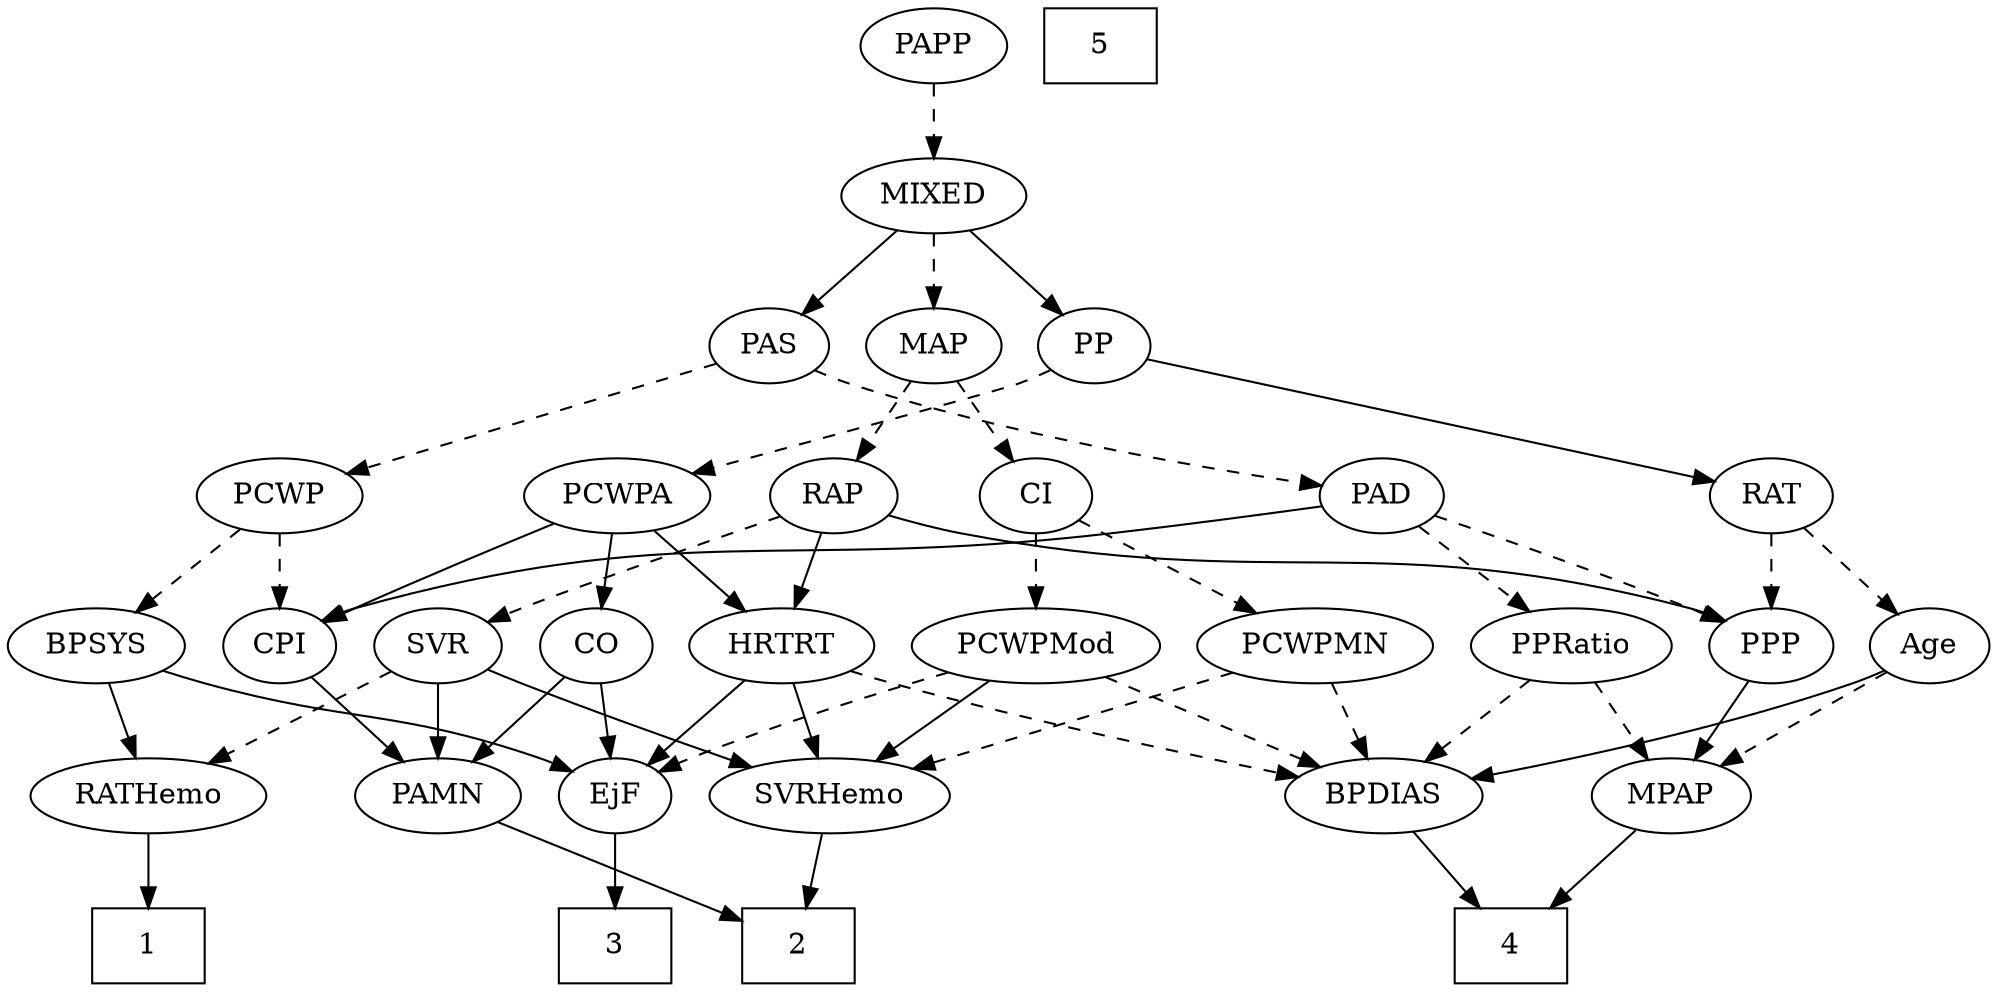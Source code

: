 strict digraph {
	graph [bb="0,0,873.7,468"];
	node [label="\N"];
	1	[height=0.5,
		pos="69.697,18",
		shape=box,
		width=0.75];
	2	[height=0.5,
		pos="327.7,18",
		shape=box,
		width=0.75];
	3	[height=0.5,
		pos="194.7,18",
		shape=box,
		width=0.75];
	4	[height=0.5,
		pos="662.7,18",
		shape=box,
		width=0.75];
	5	[height=0.5,
		pos="453.7,450",
		shape=box,
		width=0.75];
	Age	[height=0.5,
		pos="846.7,162",
		width=0.75];
	MPAP	[height=0.5,
		pos="731.7,90",
		width=0.97491];
	Age -> MPAP	[pos="e,753.36,104.19 827.45,149.28 809.62,138.43 782.83,122.12 762.11,109.51",
		style=dashed];
	BPDIAS	[height=0.5,
		pos="608.7,90",
		width=1.1735];
	Age -> BPDIAS	[pos="e,646.19,98.658 825.65,150.27 820.81,148.02 815.63,145.8 810.7,144 758.92,125.16 697.43,110.01 656.01,100.81",
		style=solid];
	EjF	[height=0.5,
		pos="194.7,90",
		width=0.75];
	EjF -> 3	[pos="e,194.7,36.104 194.7,71.697 194.7,63.983 194.7,54.712 194.7,46.112",
		style=solid];
	RAP	[height=0.5,
		pos="279.7,234",
		width=0.77632];
	SVR	[height=0.5,
		pos="121.7,162",
		width=0.77632];
	RAP -> SVR	[pos="e,143.96,173.34 257.43,222.66 252.59,220.44 247.48,218.12 242.7,216 205.57,199.52 195.82,196.48 158.7,180 156.9,179.2 155.06,178.38 \
153.21,177.55",
		style=dashed];
	PPP	[height=0.5,
		pos="774.7,162",
		width=0.75];
	RAP -> PPP	[pos="e,754.24,174.19 300.75,221.81 305.85,219.53 311.37,217.41 316.7,216 498.71,167.99 556.94,228.96 738.7,180 740.65,179.47 742.62,178.85 \
744.59,178.15",
		style=solid];
	HRTRT	[height=0.5,
		pos="279.7,162",
		width=1.1013];
	RAP -> HRTRT	[pos="e,279.7,180.1 279.7,215.7 279.7,207.98 279.7,198.71 279.7,190.11",
		style=solid];
	MIXED	[height=0.5,
		pos="376.7,378",
		width=1.1193];
	PAS	[height=0.5,
		pos="300.7,306",
		width=0.75];
	MIXED -> PAS	[pos="e,315.97,321.07 359.83,361.46 349.17,351.65 335.26,338.83 323.61,328.1",
		style=solid];
	MAP	[height=0.5,
		pos="376.7,306",
		width=0.84854];
	MIXED -> MAP	[pos="e,376.7,324.1 376.7,359.7 376.7,351.98 376.7,342.71 376.7,334.11",
		style=dashed];
	PP	[height=0.5,
		pos="452.7,306",
		width=0.75];
	MIXED -> PP	[pos="e,437.43,321.07 393.56,361.46 404.22,351.65 418.14,338.83 429.79,328.1",
		style=solid];
	MPAP -> 4	[pos="e,679.91,36.461 716.38,73.465 707.78,64.734 696.84,53.635 687.08,43.737",
		style=solid];
	BPSYS	[height=0.5,
		pos="37.697,162",
		width=1.0471];
	BPSYS -> EjF	[pos="e,172.51,100.89 64.33,149.13 91.683,136.93 134.24,117.95 163.24,105.03",
		style=solid];
	RATHemo	[height=0.5,
		pos="69.697,90",
		width=1.3721];
	BPSYS -> RATHemo	[pos="e,62.022,107.79 45.443,144.05 49.138,135.97 53.641,126.12 57.76,117.11",
		style=solid];
	PAD	[height=0.5,
		pos="612.7,234",
		width=0.79437];
	CPI	[height=0.5,
		pos="364.7,162",
		width=0.75];
	PAD -> CPI	[pos="e,385.73,173.77 585.42,227.97 544.56,220.03 465.36,203.1 400.7,180 398.84,179.34 396.95,178.61 395.06,177.84",
		style=solid];
	PAD -> PPP	[pos="e,753.45,173.22 636.05,223.53 661.44,213.15 703.15,195.86 738.7,180 740.5,179.2 742.34,178.36 744.2,177.51",
		style=dashed];
	PPRatio	[height=0.5,
		pos="689.7,162",
		width=1.1013];
	PAD -> PPRatio	[pos="e,672.8,178.36 628.28,218.83 638.88,209.2 653.12,196.25 665.22,185.25",
		style=dashed];
	CO	[height=0.5,
		pos="194.7,162",
		width=0.75];
	CO -> EjF	[pos="e,194.7,108.1 194.7,143.7 194.7,135.98 194.7,126.71 194.7,118.11",
		style=solid];
	PAMN	[height=0.5,
		pos="275.7,90",
		width=1.011];
	CO -> PAMN	[pos="e,258.32,106.01 210.7,147.17 222.08,137.34 237.59,123.93 250.6,112.69",
		style=solid];
	PAS -> PAD	[pos="e,585.06,239.4 321.27,294.2 326.23,291.9 331.57,289.67 336.7,288 380.53,273.7 510.05,251.63 574.86,241.05",
		style=dashed];
	PCWP	[height=0.5,
		pos="198.7,234",
		width=0.97491];
	PAS -> PCWP	[pos="e,218.87,248.85 282.46,292.49 267.1,281.94 244.85,266.68 227.15,254.53",
		style=dashed];
	PAMN -> 2	[pos="e,314.98,36.124 287.76,72.765 294.01,64.354 301.78,53.89 308.8,44.436",
		style=solid];
	RATHemo -> 1	[pos="e,69.697,36.104 69.697,71.697 69.697,63.983 69.697,54.712 69.697,46.112",
		style=solid];
	CPI -> PAMN	[pos="e,294.21,105.56 347.96,147.83 335.04,137.68 316.93,123.43 302.07,111.74",
		style=solid];
	RAT	[height=0.5,
		pos="774.7,234",
		width=0.75827];
	RAT -> Age	[pos="e,831.8,177.49 789.62,218.5 799.66,208.73 813.07,195.69 824.38,184.7",
		style=dashed];
	RAT -> PPP	[pos="e,774.7,180.1 774.7,215.7 774.7,207.98 774.7,198.71 774.7,190.11",
		style=dashed];
	SVR -> PAMN	[pos="e,249.66,102.75 143.99,150.73 148.84,148.51 153.94,146.17 158.7,144 186.16,131.47 217.29,117.38 240.53,106.87",
		style=solid];
	SVR -> RATHemo	[pos="e,81.929,107.47 110.16,145.46 103.68,136.74 95.44,125.65 88.092,115.76",
		style=dashed];
	SVRHemo	[height=0.5,
		pos="379.7,90",
		width=1.3902];
	SVR -> SVRHemo	[pos="e,342.34,102.14 143.3,150.15 148.28,147.91 153.6,145.71 158.7,144 228.6,120.47 249.23,126.22 320.7,108 324.54,107.02 328.51,105.97 \
332.49,104.88",
		style=solid];
	PCWPMod	[height=0.5,
		pos="461.7,162",
		width=1.4443];
	PCWPMod -> EjF	[pos="e,215.3,101.73 423.07,149.84 415.67,147.81 407.96,145.78 400.7,144 325.68,125.62 303.89,132.66 230.7,108 228.78,107.35 226.83,106.63 \
224.88,105.87",
		style=dashed];
	PCWPMod -> SVRHemo	[pos="e,398.23,106.82 443.09,145.12 432.08,135.72 417.97,123.67 405.85,113.33",
		style=solid];
	PCWPMod -> BPDIAS	[pos="e,581.34,104.03 491.09,147 514.42,135.89 547.15,120.31 572.17,108.4",
		style=dashed];
	PCWPA	[height=0.5,
		pos="367.7,234",
		width=1.1555];
	PCWPA -> CO	[pos="e,215.9,173.32 336.97,221.84 309.04,211.52 266.79,195.48 230.7,180 228.89,179.22 227.03,178.41 225.17,177.58",
		style=solid];
	PCWPA -> CPI	[pos="e,365.43,180.1 366.96,215.7 366.62,207.98 366.23,198.71 365.86,190.11",
		style=solid];
	PCWPA -> HRTRT	[pos="e,298.45,177.92 348.6,217.81 336.29,208.02 320.11,195.15 306.52,184.34",
		style=solid];
	PCWPMN	[height=0.5,
		pos="581.7,162",
		width=1.3902];
	PCWPMN -> SVRHemo	[pos="e,414.64,103.11 546.97,148.97 513.01,137.2 461.14,119.22 424.17,106.41",
		style=dashed];
	PCWPMN -> BPDIAS	[pos="e,602.22,107.79 588.23,144.05 591.32,136.06 595.07,126.33 598.51,117.4",
		style=dashed];
	SVRHemo -> 2	[pos="e,340.66,36.447 367.37,72.411 361.21,64.115 353.62,53.891 346.73,44.615",
		style=solid];
	BPDIAS -> 4	[pos="e,649.49,36.124 621.22,72.765 627.78,64.268 635.95,53.677 643.3,44.146",
		style=solid];
	MAP -> RAP	[pos="e,297.69,247.98 357.99,291.5 343.18,280.81 322.31,265.75 305.84,253.87",
		style=dashed];
	CI	[height=0.5,
		pos="461.7,234",
		width=0.75];
	MAP -> CI	[pos="e,445.39,248.43 393.9,290.83 406.47,280.48 423.68,266.31 437.62,254.83",
		style=dashed];
	PP -> RAT	[pos="e,749.1,240.56 477.96,299.51 534.96,287.12 673.65,256.97 739.23,242.71",
		style=solid];
	PP -> PCWPA	[pos="e,386.1,250.16 436.31,291.5 424.29,281.61 407.72,267.96 393.88,256.56",
		style=dashed];
	PPP -> MPAP	[pos="e,741.71,107.31 764.94,145.12 759.63,136.47 752.94,125.58 746.95,115.83",
		style=solid];
	PPRatio -> MPAP	[pos="e,721.81,107.47 699.65,144.41 704.72,135.95 711,125.49 716.65,116.08",
		style=dashed];
	PPRatio -> BPDIAS	[pos="e,626.52,106.4 672.12,145.81 661.05,136.25 646.58,123.74 634.25,113.08",
		style=dashed];
	PCWP -> BPSYS	[pos="e,64.574,174.69 172.83,221.75 146.04,210.11 103.97,191.81 73.884,178.73",
		style=dashed];
	PCWP -> CPI	[pos="e,343.46,173.26 225.76,222.46 252.19,212.05 293.44,195.5 328.7,180 330.5,179.21 332.35,178.38 334.21,177.54",
		style=dashed];
	CI -> PCWPMod	[pos="e,461.7,180.1 461.7,215.7 461.7,207.98 461.7,198.71 461.7,190.11",
		style=dashed];
	CI -> PCWPMN	[pos="e,556.42,177.74 481.51,221.44 499.45,210.98 526.26,195.34 547.64,182.87",
		style=dashed];
	PAPP	[height=0.5,
		pos="376.7,450",
		width=0.88464];
	PAPP -> MIXED	[pos="e,376.7,396.1 376.7,431.7 376.7,423.98 376.7,414.71 376.7,406.11",
		style=dashed];
	HRTRT -> EjF	[pos="e,211.09,104.5 261.25,145.81 248.88,135.62 232.45,122.09 219.01,111.02",
		style=solid];
	HRTRT -> SVRHemo	[pos="e,357.62,106.46 300.42,146.5 314.51,136.63 333.4,123.41 349.2,112.35",
		style=solid];
	HRTRT -> BPDIAS	[pos="e,569.33,96.583 309.28,149.95 315.63,147.8 322.35,145.69 328.7,144 408.35,122.77 502.94,106.72 559.27,98.104",
		style=dashed];
}
